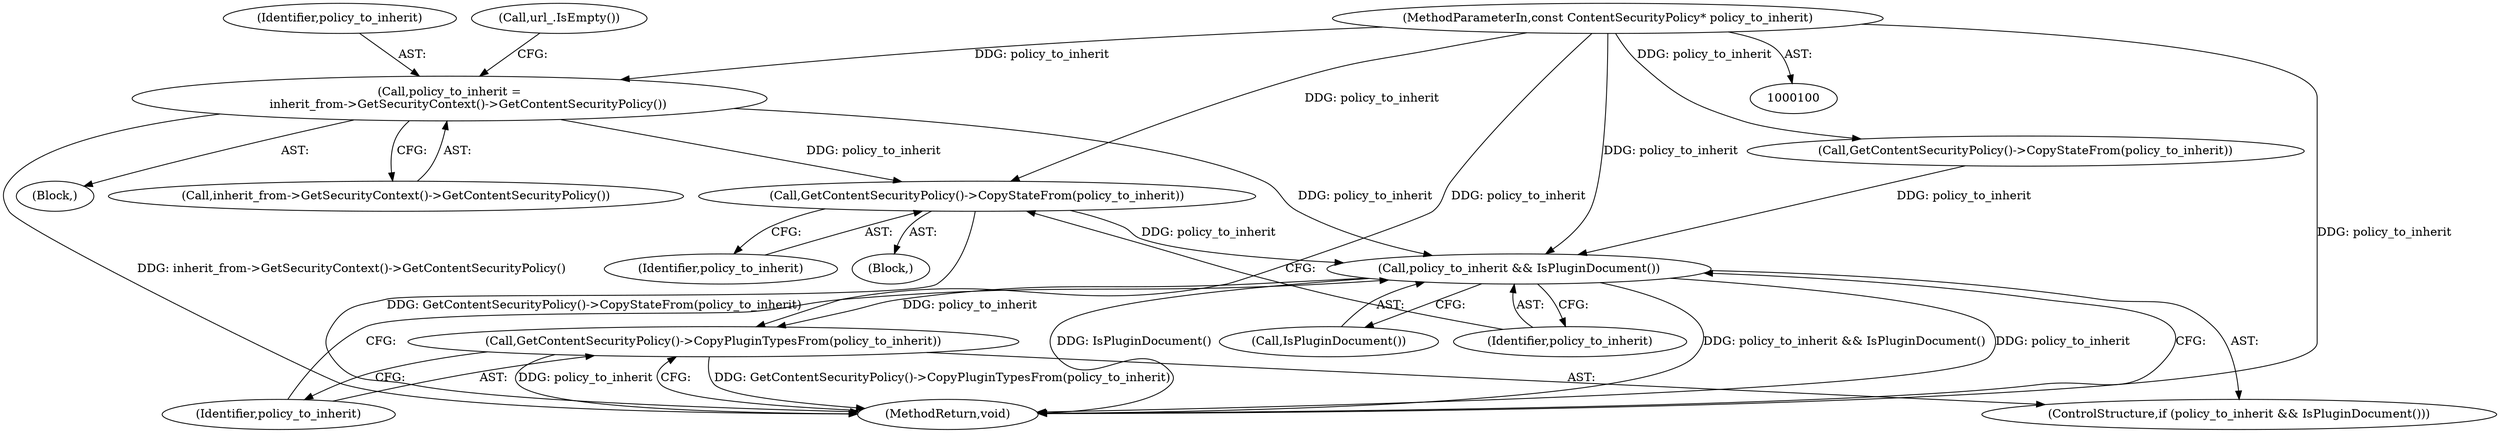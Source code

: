 digraph "0_Chrome_209f225b2d51334eaf69ffdf002e25eaa1e0d448@pointer" {
"1000138" [label="(Call,policy_to_inherit =\n          inherit_from->GetSecurityContext()->GetContentSecurityPolicy())"];
"1000102" [label="(MethodParameterIn,const ContentSecurityPolicy* policy_to_inherit)"];
"1000154" [label="(Call,GetContentSecurityPolicy()->CopyStateFrom(policy_to_inherit))"];
"1000157" [label="(Call,policy_to_inherit && IsPluginDocument())"];
"1000160" [label="(Call,GetContentSecurityPolicy()->CopyPluginTypesFrom(policy_to_inherit))"];
"1000156" [label="(ControlStructure,if (policy_to_inherit && IsPluginDocument()))"];
"1000114" [label="(Call,GetContentSecurityPolicy()->CopyStateFrom(policy_to_inherit))"];
"1000155" [label="(Identifier,policy_to_inherit)"];
"1000139" [label="(Identifier,policy_to_inherit)"];
"1000159" [label="(Call,IsPluginDocument())"];
"1000154" [label="(Call,GetContentSecurityPolicy()->CopyStateFrom(policy_to_inherit))"];
"1000143" [label="(Call,url_.IsEmpty())"];
"1000162" [label="(MethodReturn,void)"];
"1000160" [label="(Call,GetContentSecurityPolicy()->CopyPluginTypesFrom(policy_to_inherit))"];
"1000133" [label="(Block,)"];
"1000138" [label="(Call,policy_to_inherit =\n          inherit_from->GetSecurityContext()->GetContentSecurityPolicy())"];
"1000102" [label="(MethodParameterIn,const ContentSecurityPolicy* policy_to_inherit)"];
"1000161" [label="(Identifier,policy_to_inherit)"];
"1000158" [label="(Identifier,policy_to_inherit)"];
"1000153" [label="(Block,)"];
"1000140" [label="(Call,inherit_from->GetSecurityContext()->GetContentSecurityPolicy())"];
"1000157" [label="(Call,policy_to_inherit && IsPluginDocument())"];
"1000138" -> "1000133"  [label="AST: "];
"1000138" -> "1000140"  [label="CFG: "];
"1000139" -> "1000138"  [label="AST: "];
"1000140" -> "1000138"  [label="AST: "];
"1000143" -> "1000138"  [label="CFG: "];
"1000138" -> "1000162"  [label="DDG: inherit_from->GetSecurityContext()->GetContentSecurityPolicy()"];
"1000102" -> "1000138"  [label="DDG: policy_to_inherit"];
"1000138" -> "1000154"  [label="DDG: policy_to_inherit"];
"1000138" -> "1000157"  [label="DDG: policy_to_inherit"];
"1000102" -> "1000100"  [label="AST: "];
"1000102" -> "1000162"  [label="DDG: policy_to_inherit"];
"1000102" -> "1000114"  [label="DDG: policy_to_inherit"];
"1000102" -> "1000154"  [label="DDG: policy_to_inherit"];
"1000102" -> "1000157"  [label="DDG: policy_to_inherit"];
"1000102" -> "1000160"  [label="DDG: policy_to_inherit"];
"1000154" -> "1000153"  [label="AST: "];
"1000154" -> "1000155"  [label="CFG: "];
"1000155" -> "1000154"  [label="AST: "];
"1000158" -> "1000154"  [label="CFG: "];
"1000154" -> "1000162"  [label="DDG: GetContentSecurityPolicy()->CopyStateFrom(policy_to_inherit)"];
"1000154" -> "1000157"  [label="DDG: policy_to_inherit"];
"1000157" -> "1000156"  [label="AST: "];
"1000157" -> "1000158"  [label="CFG: "];
"1000157" -> "1000159"  [label="CFG: "];
"1000158" -> "1000157"  [label="AST: "];
"1000159" -> "1000157"  [label="AST: "];
"1000161" -> "1000157"  [label="CFG: "];
"1000162" -> "1000157"  [label="CFG: "];
"1000157" -> "1000162"  [label="DDG: IsPluginDocument()"];
"1000157" -> "1000162"  [label="DDG: policy_to_inherit && IsPluginDocument()"];
"1000157" -> "1000162"  [label="DDG: policy_to_inherit"];
"1000114" -> "1000157"  [label="DDG: policy_to_inherit"];
"1000157" -> "1000160"  [label="DDG: policy_to_inherit"];
"1000160" -> "1000156"  [label="AST: "];
"1000160" -> "1000161"  [label="CFG: "];
"1000161" -> "1000160"  [label="AST: "];
"1000162" -> "1000160"  [label="CFG: "];
"1000160" -> "1000162"  [label="DDG: GetContentSecurityPolicy()->CopyPluginTypesFrom(policy_to_inherit)"];
"1000160" -> "1000162"  [label="DDG: policy_to_inherit"];
}
